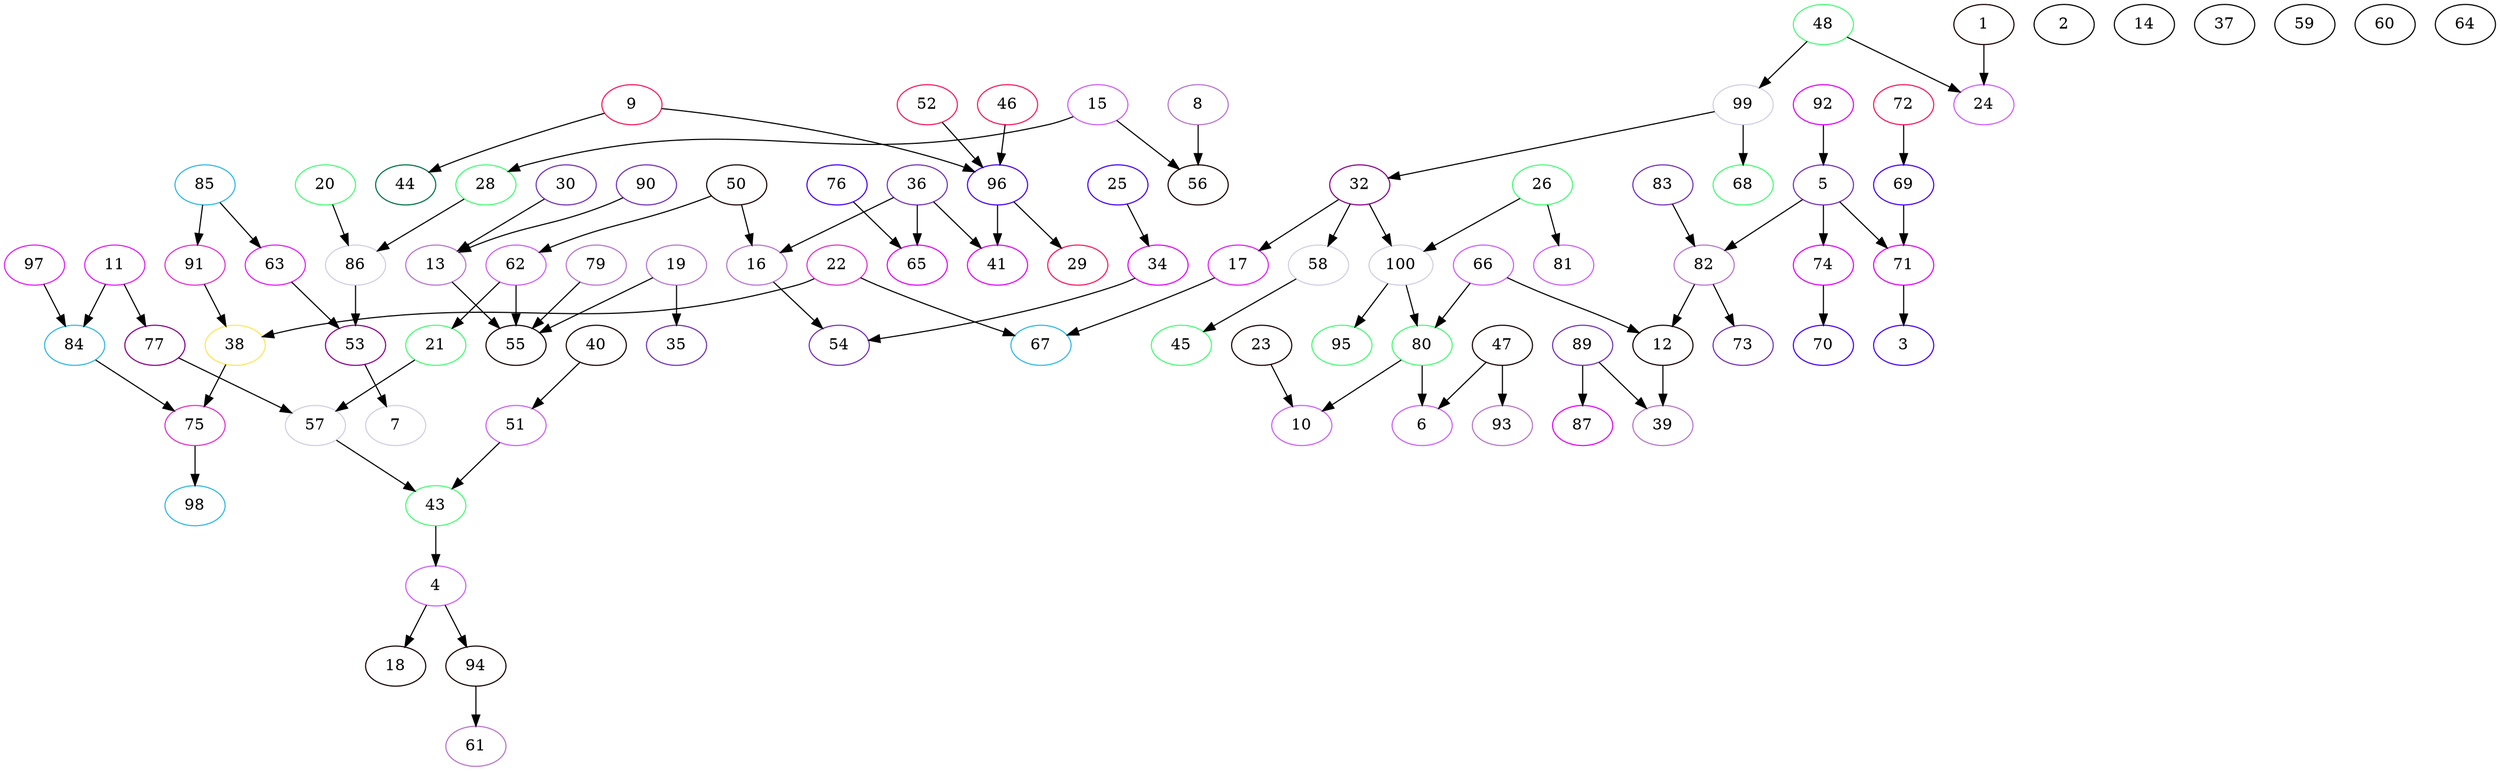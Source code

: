 digraph sample {
38 [color="#fde65c"];
91 [color="#e62ecf"];
75 [color="#e62ecf"];
22 [color="#e62ecf"];
85 [color="#2eb8e6"];
98 [color="#2eb8e6"];
84 [color="#2eb8e6"];
67 [color="#2eb8e6"];
63 [color="#e617fd"];
11 [color="#e617fd"];
97 [color="#e617fd"];
17 [color="#e617fd"];
53 [color="#8a008a"];
77 [color="#8a008a"];
32 [color="#8a008a"];
86 [color="#cfcfe6"];
7 [color="#cfcfe6"];
57 [color="#cfcfe6"];
58 [color="#cfcfe6"];
99 [color="#cfcfe6"];
100 [color="#cfcfe6"];
20 [color="#45fd73"];
28 [color="#45fd73"];
21 [color="#45fd73"];
43 [color="#45fd73"];
45 [color="#45fd73"];
48 [color="#45fd73"];
68 [color="#45fd73"];
26 [color="#45fd73"];
80 [color="#45fd73"];
95 [color="#45fd73"];
15 [color="#cf5cfd"];
62 [color="#cf5cfd"];
4 [color="#cf5cfd"];
51 [color="#cf5cfd"];
24 [color="#cf5cfd"];
81 [color="#cf5cfd"];
10 [color="#cf5cfd"];
6 [color="#cf5cfd"];
66 [color="#cf5cfd"];
56 [color="#170000"];
55 [color="#170000"];
50 [color="#170000"];
18 [color="#170000"];
94 [color="#170000"];
40 [color="#170000"];
1 [color="#170000"];
23 [color="#170000"];
47 [color="#170000"];
12 [color="#170000"];
8 [color="#b873cf"];
79 [color="#b873cf"];
13 [color="#b873cf"];
19 [color="#b873cf"];
16 [color="#b873cf"];
61 [color="#b873cf"];
93 [color="#b873cf"];
82 [color="#b873cf"];
39 [color="#b873cf"];
90 [color="#732eb8"];
30 [color="#732eb8"];
35 [color="#732eb8"];
54 [color="#732eb8"];
36 [color="#732eb8"];
5 [color="#732eb8"];
73 [color="#732eb8"];
83 [color="#732eb8"];
89 [color="#732eb8"];
34 [color="#e600fd"];
65 [color="#e600fd"];
41 [color="#e600fd"];
71 [color="#e600fd"];
92 [color="#e600fd"];
74 [color="#e600fd"];
87 [color="#e600fd"];
25 [color="#4500fd"];
76 [color="#4500fd"];
96 [color="#4500fd"];
69 [color="#4500fd"];
3 [color="#4500fd"];
70 [color="#4500fd"];
9 [color="#fd175c"];
29 [color="#fd175c"];
52 [color="#fd175c"];
46 [color="#fd175c"];
72 [color="#fd175c"];
44 [color="#007345"];
69 -> 71[color="black"];
82 -> 12[color="black"];
96 -> 41[color="black"];
80 -> 10[color="black"];
21 -> 57[color="black"];
9 -> 96[color="black"];
20 -> 86[color="black"];
75 -> 98[color="black"];
40 -> 51[color="black"];
96 -> 29[color="black"];
5 -> 71[color="black"];
79 -> 55[color="black"];
1 -> 24[color="black"];
90 -> 13[color="black"];
25 -> 34[color="black"];
43 -> 4[color="black"];
48 -> 99[color="black"];
32 -> 17[color="black"];
5 -> 82[color="black"];
50 -> 16[color="black"];
26 -> 100[color="black"];
91 -> 38[color="black"];
22 -> 67[color="black"];
82 -> 73[color="black"];
15 -> 28[color="black"];
99 -> 68[color="black"];
76 -> 65[color="black"];
11 -> 77[color="black"];
32 -> 58[color="black"];
16 -> 54[color="black"];
17 -> 67[color="black"];
63 -> 53[color="black"];
15 -> 56[color="black"];
74 -> 70[color="black"];
84 -> 75[color="black"];
85 -> 63[color="black"];
36 -> 16[color="black"];
80 -> 6[color="black"];
89 -> 87[color="black"];
8 -> 56[color="black"];
66 -> 12[color="black"];
58 -> 45[color="black"];
100 -> 80[color="black"];
36 -> 65[color="black"];
83 -> 82[color="black"];
47 -> 6[color="black"];
62 -> 55[color="black"];
100 -> 95[color="black"];
86 -> 53[color="black"];
12 -> 39[color="black"];
28 -> 86[color="black"];
34 -> 54[color="black"];
77 -> 57[color="black"];
50 -> 62[color="black"];
13 -> 55[color="black"];
23 -> 10[color="black"];
94 -> 61[color="black"];
92 -> 5[color="black"];
48 -> 24[color="black"];
38 -> 75[color="black"];
71 -> 3[color="black"];
19 -> 35[color="black"];
62 -> 21[color="black"];
47 -> 93[color="black"];
72 -> 69[color="black"];
9 -> 44[color="black"];
85 -> 91[color="black"];
57 -> 43[color="black"];
66 -> 80[color="black"];
19 -> 55[color="black"];
89 -> 39[color="black"];
52 -> 96[color="black"];
46 -> 96[color="black"];
53 -> 7[color="black"];
51 -> 43[color="black"];
26 -> 81[color="black"];
30 -> 13[color="black"];
4 -> 18[color="black"];
5 -> 74[color="black"];
22 -> 38[color="black"];
4 -> 94[color="black"];
99 -> 32[color="black"];
32 -> 100[color="black"];
11 -> 84[color="black"];
36 -> 41[color="black"];
97 -> 84[color="black"];
2[color="black"];
14[color="black"];
37[color="black"];
59[color="black"];
60[color="black"];
64[color="black"];
}